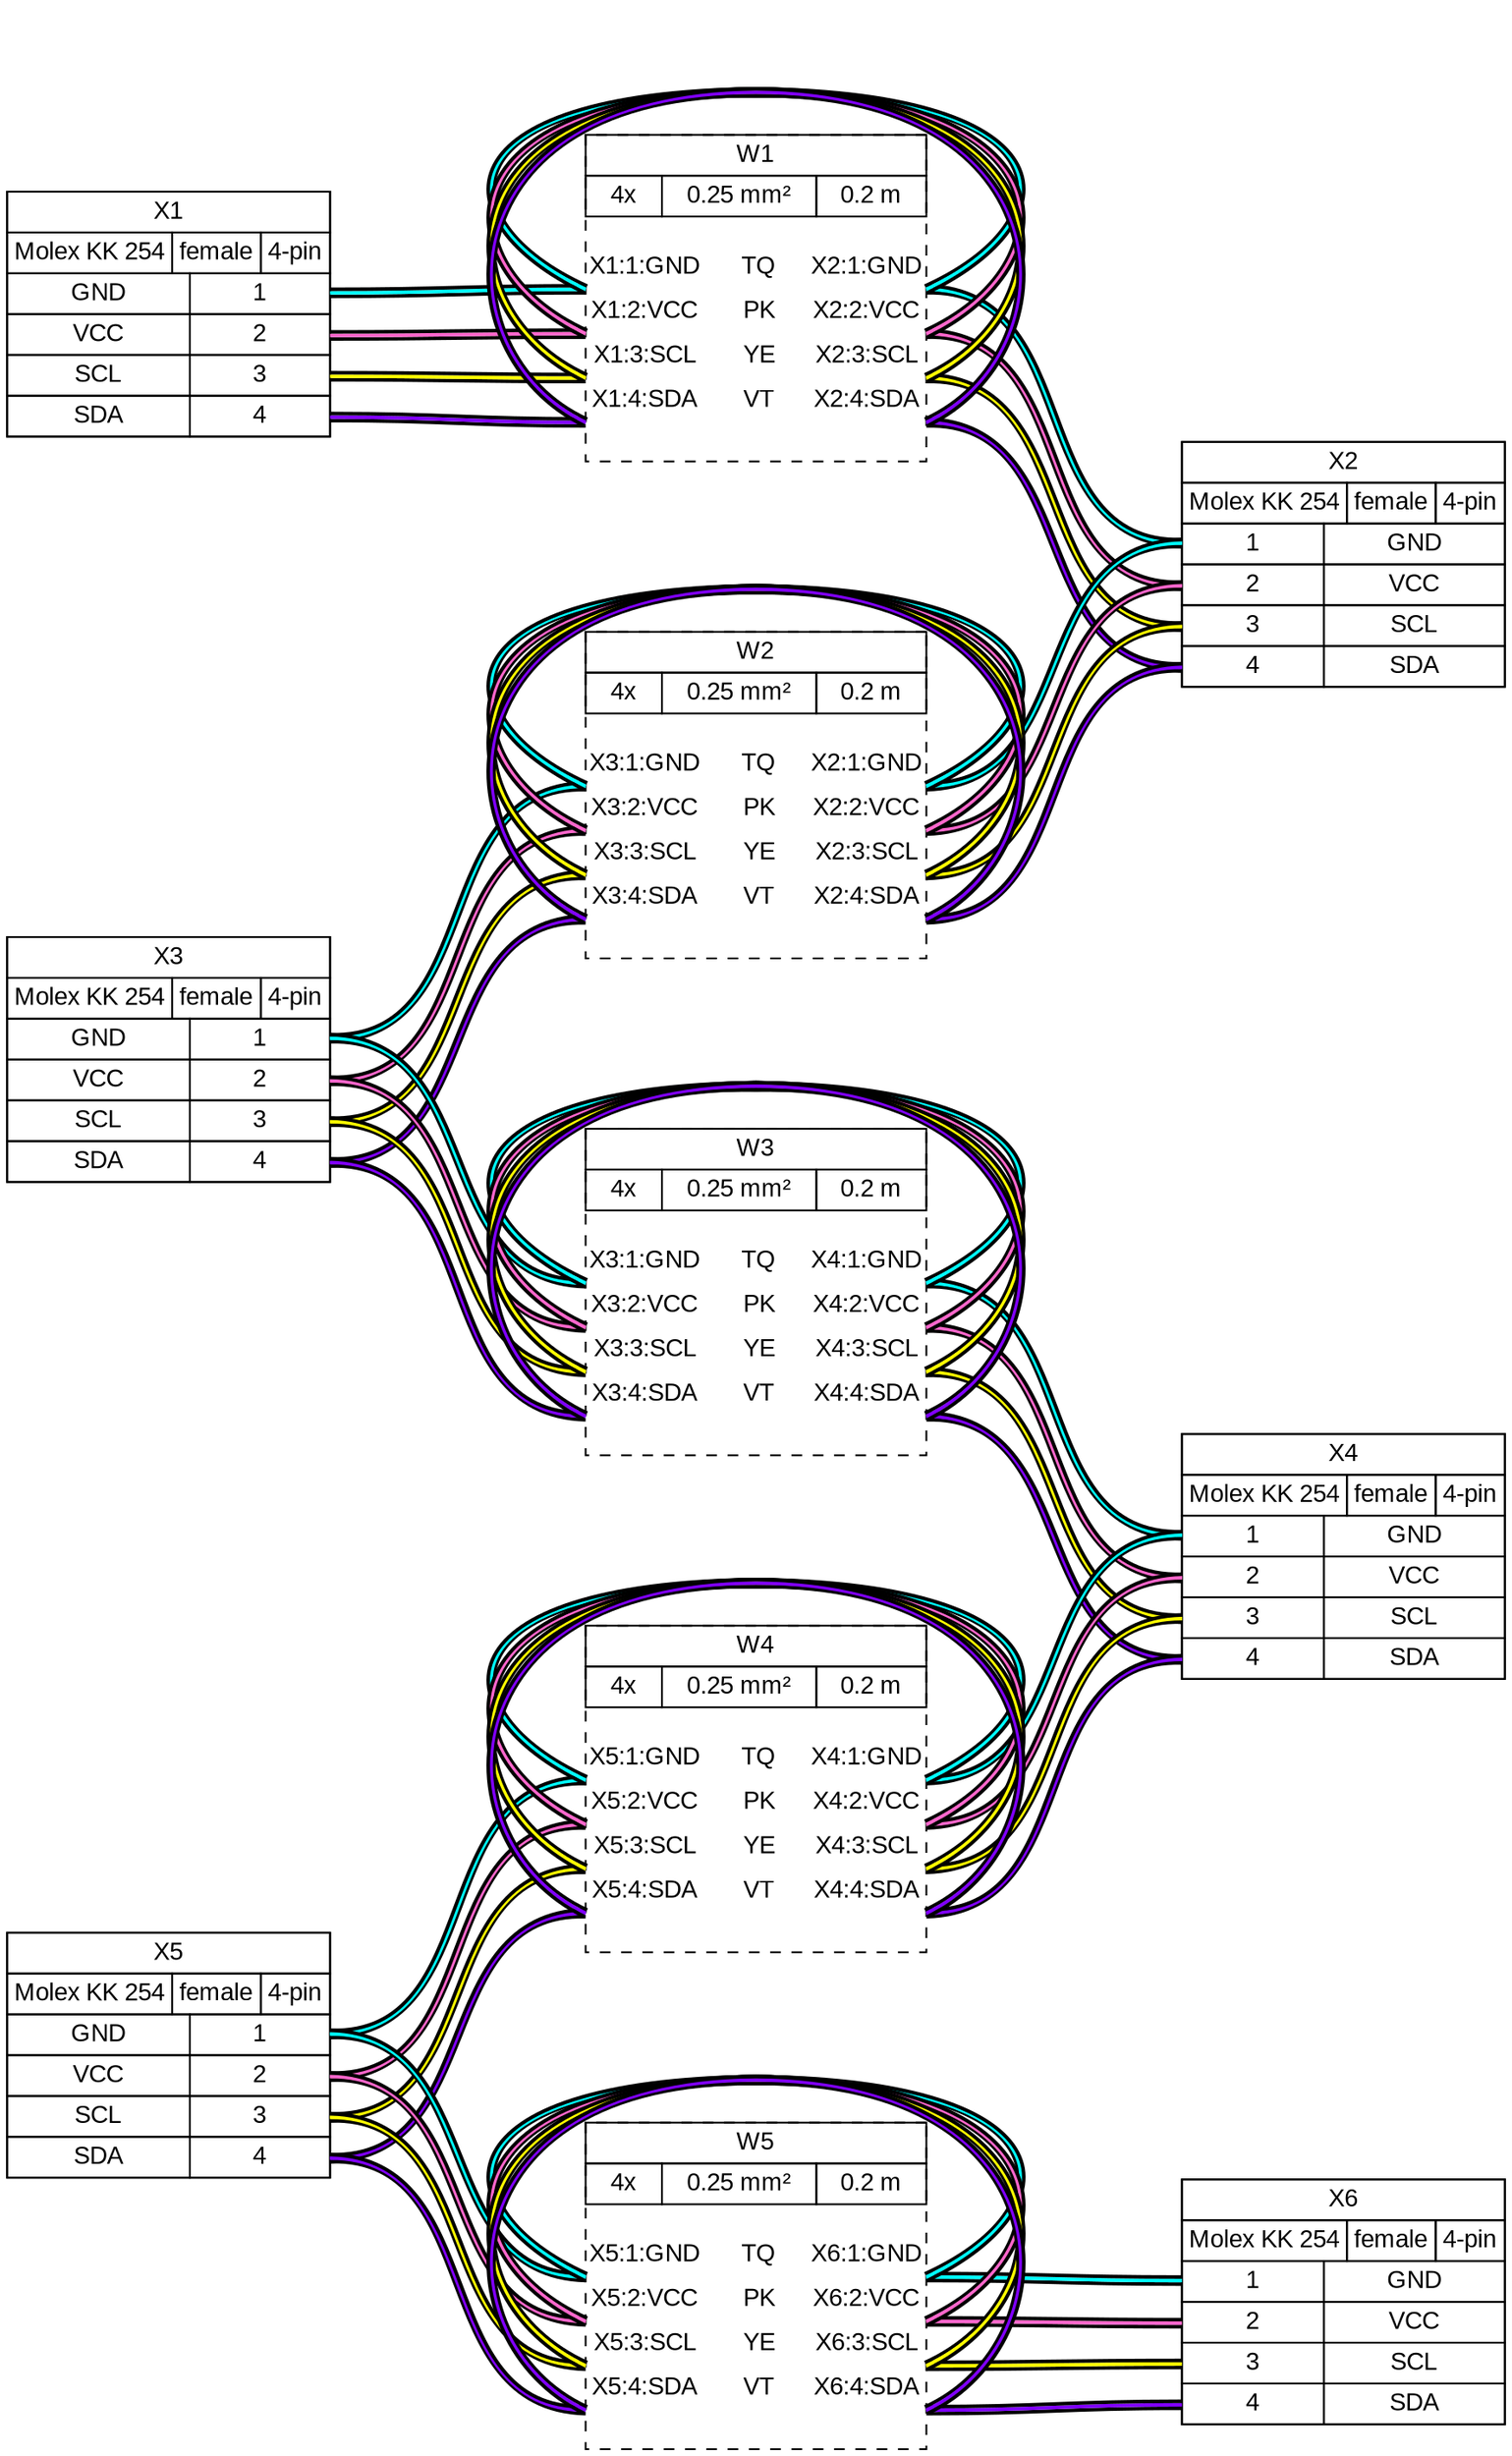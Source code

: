 graph {
// Graph generated by WireViz 0.5-dev
// https://github.com/formatc1702/WireViz
	graph [bgcolor="#FFFFFF" fontname=arial nodesep=0.33 rankdir=LR ranksep=2]
	node [fillcolor="#FFFFFF" fontname=arial height=0 margin=0 shape=none style=filled width=0]
	edge [fontname=arial style=bold]
	edge [headclip=true style=bold tailclip=true]
	X1 [label=<
<table border="0" cellspacing="0" cellpadding="0">
 <tr><td>
  <table border="0" cellspacing="0" cellpadding="3" cellborder="1"><tr>
   <td balign="left">X1</td>
  </tr></table>
 </td></tr>
 <tr><td>
  <table border="0" cellspacing="0" cellpadding="3" cellborder="1"><tr>
   <td balign="left">Molex KK 254</td>
   <td balign="left">female</td>
   <td balign="left">4-pin</td>
  </tr></table>
 </td></tr>
 <tr><td>
  <table border="0" cellspacing="0" cellpadding="3" cellborder="1">
   <tr>
    <td>GND</td>
    <td port="p1r">1</td>
   </tr>
   <tr>
    <td>VCC</td>
    <td port="p2r">2</td>
   </tr>
   <tr>
    <td>SCL</td>
    <td port="p3r">3</td>
   </tr>
   <tr>
    <td>SDA</td>
    <td port="p4r">4</td>
   </tr>
  </table>
 </td></tr>
</table>
> fillcolor="#FFFFFF" shape=box style=filled]
	edge [headclip=true style=bold tailclip=true]
	X2 [label=<
<table border="0" cellspacing="0" cellpadding="0">
 <tr><td>
  <table border="0" cellspacing="0" cellpadding="3" cellborder="1"><tr>
   <td balign="left">X2</td>
  </tr></table>
 </td></tr>
 <tr><td>
  <table border="0" cellspacing="0" cellpadding="3" cellborder="1"><tr>
   <td balign="left">Molex KK 254</td>
   <td balign="left">female</td>
   <td balign="left">4-pin</td>
  </tr></table>
 </td></tr>
 <tr><td>
  <table border="0" cellspacing="0" cellpadding="3" cellborder="1">
   <tr>
    <td port="p1l">1</td>
    <td>GND</td>
   </tr>
   <tr>
    <td port="p2l">2</td>
    <td>VCC</td>
   </tr>
   <tr>
    <td port="p3l">3</td>
    <td>SCL</td>
   </tr>
   <tr>
    <td port="p4l">4</td>
    <td>SDA</td>
   </tr>
  </table>
 </td></tr>
</table>
> fillcolor="#FFFFFF" shape=box style=filled]
	edge [headclip=true style=bold tailclip=true]
	X3 [label=<
<table border="0" cellspacing="0" cellpadding="0">
 <tr><td>
  <table border="0" cellspacing="0" cellpadding="3" cellborder="1"><tr>
   <td balign="left">X3</td>
  </tr></table>
 </td></tr>
 <tr><td>
  <table border="0" cellspacing="0" cellpadding="3" cellborder="1"><tr>
   <td balign="left">Molex KK 254</td>
   <td balign="left">female</td>
   <td balign="left">4-pin</td>
  </tr></table>
 </td></tr>
 <tr><td>
  <table border="0" cellspacing="0" cellpadding="3" cellborder="1">
   <tr>
    <td>GND</td>
    <td port="p1r">1</td>
   </tr>
   <tr>
    <td>VCC</td>
    <td port="p2r">2</td>
   </tr>
   <tr>
    <td>SCL</td>
    <td port="p3r">3</td>
   </tr>
   <tr>
    <td>SDA</td>
    <td port="p4r">4</td>
   </tr>
  </table>
 </td></tr>
</table>
> fillcolor="#FFFFFF" shape=box style=filled]
	edge [headclip=true style=bold tailclip=true]
	X4 [label=<
<table border="0" cellspacing="0" cellpadding="0">
 <tr><td>
  <table border="0" cellspacing="0" cellpadding="3" cellborder="1"><tr>
   <td balign="left">X4</td>
  </tr></table>
 </td></tr>
 <tr><td>
  <table border="0" cellspacing="0" cellpadding="3" cellborder="1"><tr>
   <td balign="left">Molex KK 254</td>
   <td balign="left">female</td>
   <td balign="left">4-pin</td>
  </tr></table>
 </td></tr>
 <tr><td>
  <table border="0" cellspacing="0" cellpadding="3" cellborder="1">
   <tr>
    <td port="p1l">1</td>
    <td>GND</td>
   </tr>
   <tr>
    <td port="p2l">2</td>
    <td>VCC</td>
   </tr>
   <tr>
    <td port="p3l">3</td>
    <td>SCL</td>
   </tr>
   <tr>
    <td port="p4l">4</td>
    <td>SDA</td>
   </tr>
  </table>
 </td></tr>
</table>
> fillcolor="#FFFFFF" shape=box style=filled]
	edge [headclip=true style=bold tailclip=true]
	X5 [label=<
<table border="0" cellspacing="0" cellpadding="0">
 <tr><td>
  <table border="0" cellspacing="0" cellpadding="3" cellborder="1"><tr>
   <td balign="left">X5</td>
  </tr></table>
 </td></tr>
 <tr><td>
  <table border="0" cellspacing="0" cellpadding="3" cellborder="1"><tr>
   <td balign="left">Molex KK 254</td>
   <td balign="left">female</td>
   <td balign="left">4-pin</td>
  </tr></table>
 </td></tr>
 <tr><td>
  <table border="0" cellspacing="0" cellpadding="3" cellborder="1">
   <tr>
    <td>GND</td>
    <td port="p1r">1</td>
   </tr>
   <tr>
    <td>VCC</td>
    <td port="p2r">2</td>
   </tr>
   <tr>
    <td>SCL</td>
    <td port="p3r">3</td>
   </tr>
   <tr>
    <td>SDA</td>
    <td port="p4r">4</td>
   </tr>
  </table>
 </td></tr>
</table>
> fillcolor="#FFFFFF" shape=box style=filled]
	edge [headclip=true style=bold tailclip=true]
	X6 [label=<
<table border="0" cellspacing="0" cellpadding="0">
 <tr><td>
  <table border="0" cellspacing="0" cellpadding="3" cellborder="1"><tr>
   <td balign="left">X6</td>
  </tr></table>
 </td></tr>
 <tr><td>
  <table border="0" cellspacing="0" cellpadding="3" cellborder="1"><tr>
   <td balign="left">Molex KK 254</td>
   <td balign="left">female</td>
   <td balign="left">4-pin</td>
  </tr></table>
 </td></tr>
 <tr><td>
  <table border="0" cellspacing="0" cellpadding="3" cellborder="1">
   <tr>
    <td port="p1l">1</td>
    <td>GND</td>
   </tr>
   <tr>
    <td port="p2l">2</td>
    <td>VCC</td>
   </tr>
   <tr>
    <td port="p3l">3</td>
    <td>SCL</td>
   </tr>
   <tr>
    <td port="p4l">4</td>
    <td>SDA</td>
   </tr>
  </table>
 </td></tr>
</table>
> fillcolor="#FFFFFF" shape=box style=filled]
	edge [color="#000000:#00ffff:#000000"]
	X1:p1r:e -- W1:w1:w
	W1:w1:e -- X2:p1l:w
	W1:w1:w -- W1:w1:e [straight=straight]
	edge [color="#000000:#ff66cc:#000000"]
	X1:p2r:e -- W1:w2:w
	W1:w2:e -- X2:p2l:w
	W1:w2:w -- W1:w2:e [straight=straight]
	edge [color="#000000:#ffff00:#000000"]
	X1:p3r:e -- W1:w3:w
	W1:w3:e -- X2:p3l:w
	W1:w3:w -- W1:w3:e [straight=straight]
	edge [color="#000000:#8000ff:#000000"]
	X1:p4r:e -- W1:w4:w
	W1:w4:e -- X2:p4l:w
	W1:w4:w -- W1:w4:e [straight=straight]
	W1 [label=<
<table border="0" cellspacing="0" cellpadding="0">
 <tr><td>
  <table border="0" cellspacing="0" cellpadding="3" cellborder="1"><tr>
   <td balign="left">W1</td>
  </tr></table>
 </td></tr>
 <tr><td>
  <table border="0" cellspacing="0" cellpadding="3" cellborder="1"><tr>
   <td balign="left">4x</td>
   <td balign="left">0.25 mm²</td>
   <td balign="left">0.2 m</td>
  </tr></table>
 </td></tr>
 <tr><td>
  <table border="0" cellspacing="0" cellborder="0">
   <tr><td>&nbsp;</td></tr>
   <tr>
    <td>X1:1:GND</td>
    <td>
     TQ
    </td>
    <td>X2:1:GND</td>
   </tr>
   <tr>
    <td colspan="3" border="0" cellspacing="0" cellpadding="0" port="w1" height="6">
     <table cellspacing="0" cellborder="0" border="0">
    <tr><td colspan="3" cellpadding="0" height="6" border="0"></td></tr>
     </table>
    </td>
   </tr>
   <tr>
    <td>X1:2:VCC</td>
    <td>
     PK
    </td>
    <td>X2:2:VCC</td>
   </tr>
   <tr>
    <td colspan="3" border="0" cellspacing="0" cellpadding="0" port="w2" height="6">
     <table cellspacing="0" cellborder="0" border="0">
    <tr><td colspan="3" cellpadding="0" height="6" border="0"></td></tr>
     </table>
    </td>
   </tr>
   <tr>
    <td>X1:3:SCL</td>
    <td>
     YE
    </td>
    <td>X2:3:SCL</td>
   </tr>
   <tr>
    <td colspan="3" border="0" cellspacing="0" cellpadding="0" port="w3" height="6">
     <table cellspacing="0" cellborder="0" border="0">
    <tr><td colspan="3" cellpadding="0" height="6" border="0"></td></tr>
     </table>
    </td>
   </tr>
   <tr>
    <td>X1:4:SDA</td>
    <td>
     VT
    </td>
    <td>X2:4:SDA</td>
   </tr>
   <tr>
    <td colspan="3" border="0" cellspacing="0" cellpadding="0" port="w4" height="6">
     <table cellspacing="0" cellborder="0" border="0">
    <tr><td colspan="3" cellpadding="0" height="6" border="0"></td></tr>
     </table>
    </td>
   </tr>
   <tr><td>&nbsp;</td></tr>
  </table>
 </td></tr>
</table>
> fillcolor="#FFFFFF" shape=box style="filled,dashed"]
	edge [color="#000000:#00ffff:#000000"]
	X3:p1r:e -- W2:w1:w
	W2:w1:e -- X2:p1l:w
	W2:w1:w -- W2:w1:e [straight=straight]
	edge [color="#000000:#ff66cc:#000000"]
	X3:p2r:e -- W2:w2:w
	W2:w2:e -- X2:p2l:w
	W2:w2:w -- W2:w2:e [straight=straight]
	edge [color="#000000:#ffff00:#000000"]
	X3:p3r:e -- W2:w3:w
	W2:w3:e -- X2:p3l:w
	W2:w3:w -- W2:w3:e [straight=straight]
	edge [color="#000000:#8000ff:#000000"]
	X3:p4r:e -- W2:w4:w
	W2:w4:e -- X2:p4l:w
	W2:w4:w -- W2:w4:e [straight=straight]
	W2 [label=<
<table border="0" cellspacing="0" cellpadding="0">
 <tr><td>
  <table border="0" cellspacing="0" cellpadding="3" cellborder="1"><tr>
   <td balign="left">W2</td>
  </tr></table>
 </td></tr>
 <tr><td>
  <table border="0" cellspacing="0" cellpadding="3" cellborder="1"><tr>
   <td balign="left">4x</td>
   <td balign="left">0.25 mm²</td>
   <td balign="left">0.2 m</td>
  </tr></table>
 </td></tr>
 <tr><td>
  <table border="0" cellspacing="0" cellborder="0">
   <tr><td>&nbsp;</td></tr>
   <tr>
    <td>X3:1:GND</td>
    <td>
     TQ
    </td>
    <td>X2:1:GND</td>
   </tr>
   <tr>
    <td colspan="3" border="0" cellspacing="0" cellpadding="0" port="w1" height="6">
     <table cellspacing="0" cellborder="0" border="0">
    <tr><td colspan="3" cellpadding="0" height="6" border="0"></td></tr>
     </table>
    </td>
   </tr>
   <tr>
    <td>X3:2:VCC</td>
    <td>
     PK
    </td>
    <td>X2:2:VCC</td>
   </tr>
   <tr>
    <td colspan="3" border="0" cellspacing="0" cellpadding="0" port="w2" height="6">
     <table cellspacing="0" cellborder="0" border="0">
    <tr><td colspan="3" cellpadding="0" height="6" border="0"></td></tr>
     </table>
    </td>
   </tr>
   <tr>
    <td>X3:3:SCL</td>
    <td>
     YE
    </td>
    <td>X2:3:SCL</td>
   </tr>
   <tr>
    <td colspan="3" border="0" cellspacing="0" cellpadding="0" port="w3" height="6">
     <table cellspacing="0" cellborder="0" border="0">
    <tr><td colspan="3" cellpadding="0" height="6" border="0"></td></tr>
     </table>
    </td>
   </tr>
   <tr>
    <td>X3:4:SDA</td>
    <td>
     VT
    </td>
    <td>X2:4:SDA</td>
   </tr>
   <tr>
    <td colspan="3" border="0" cellspacing="0" cellpadding="0" port="w4" height="6">
     <table cellspacing="0" cellborder="0" border="0">
    <tr><td colspan="3" cellpadding="0" height="6" border="0"></td></tr>
     </table>
    </td>
   </tr>
   <tr><td>&nbsp;</td></tr>
  </table>
 </td></tr>
</table>
> fillcolor="#FFFFFF" shape=box style="filled,dashed"]
	edge [color="#000000:#00ffff:#000000"]
	X3:p1r:e -- W3:w1:w
	W3:w1:e -- X4:p1l:w
	W3:w1:w -- W3:w1:e [straight=straight]
	edge [color="#000000:#ff66cc:#000000"]
	X3:p2r:e -- W3:w2:w
	W3:w2:e -- X4:p2l:w
	W3:w2:w -- W3:w2:e [straight=straight]
	edge [color="#000000:#ffff00:#000000"]
	X3:p3r:e -- W3:w3:w
	W3:w3:e -- X4:p3l:w
	W3:w3:w -- W3:w3:e [straight=straight]
	edge [color="#000000:#8000ff:#000000"]
	X3:p4r:e -- W3:w4:w
	W3:w4:e -- X4:p4l:w
	W3:w4:w -- W3:w4:e [straight=straight]
	W3 [label=<
<table border="0" cellspacing="0" cellpadding="0">
 <tr><td>
  <table border="0" cellspacing="0" cellpadding="3" cellborder="1"><tr>
   <td balign="left">W3</td>
  </tr></table>
 </td></tr>
 <tr><td>
  <table border="0" cellspacing="0" cellpadding="3" cellborder="1"><tr>
   <td balign="left">4x</td>
   <td balign="left">0.25 mm²</td>
   <td balign="left">0.2 m</td>
  </tr></table>
 </td></tr>
 <tr><td>
  <table border="0" cellspacing="0" cellborder="0">
   <tr><td>&nbsp;</td></tr>
   <tr>
    <td>X3:1:GND</td>
    <td>
     TQ
    </td>
    <td>X4:1:GND</td>
   </tr>
   <tr>
    <td colspan="3" border="0" cellspacing="0" cellpadding="0" port="w1" height="6">
     <table cellspacing="0" cellborder="0" border="0">
    <tr><td colspan="3" cellpadding="0" height="6" border="0"></td></tr>
     </table>
    </td>
   </tr>
   <tr>
    <td>X3:2:VCC</td>
    <td>
     PK
    </td>
    <td>X4:2:VCC</td>
   </tr>
   <tr>
    <td colspan="3" border="0" cellspacing="0" cellpadding="0" port="w2" height="6">
     <table cellspacing="0" cellborder="0" border="0">
    <tr><td colspan="3" cellpadding="0" height="6" border="0"></td></tr>
     </table>
    </td>
   </tr>
   <tr>
    <td>X3:3:SCL</td>
    <td>
     YE
    </td>
    <td>X4:3:SCL</td>
   </tr>
   <tr>
    <td colspan="3" border="0" cellspacing="0" cellpadding="0" port="w3" height="6">
     <table cellspacing="0" cellborder="0" border="0">
    <tr><td colspan="3" cellpadding="0" height="6" border="0"></td></tr>
     </table>
    </td>
   </tr>
   <tr>
    <td>X3:4:SDA</td>
    <td>
     VT
    </td>
    <td>X4:4:SDA</td>
   </tr>
   <tr>
    <td colspan="3" border="0" cellspacing="0" cellpadding="0" port="w4" height="6">
     <table cellspacing="0" cellborder="0" border="0">
    <tr><td colspan="3" cellpadding="0" height="6" border="0"></td></tr>
     </table>
    </td>
   </tr>
   <tr><td>&nbsp;</td></tr>
  </table>
 </td></tr>
</table>
> fillcolor="#FFFFFF" shape=box style="filled,dashed"]
	edge [color="#000000:#00ffff:#000000"]
	X5:p1r:e -- W4:w1:w
	W4:w1:e -- X4:p1l:w
	W4:w1:w -- W4:w1:e [straight=straight]
	edge [color="#000000:#ff66cc:#000000"]
	X5:p2r:e -- W4:w2:w
	W4:w2:e -- X4:p2l:w
	W4:w2:w -- W4:w2:e [straight=straight]
	edge [color="#000000:#ffff00:#000000"]
	X5:p3r:e -- W4:w3:w
	W4:w3:e -- X4:p3l:w
	W4:w3:w -- W4:w3:e [straight=straight]
	edge [color="#000000:#8000ff:#000000"]
	X5:p4r:e -- W4:w4:w
	W4:w4:e -- X4:p4l:w
	W4:w4:w -- W4:w4:e [straight=straight]
	W4 [label=<
<table border="0" cellspacing="0" cellpadding="0">
 <tr><td>
  <table border="0" cellspacing="0" cellpadding="3" cellborder="1"><tr>
   <td balign="left">W4</td>
  </tr></table>
 </td></tr>
 <tr><td>
  <table border="0" cellspacing="0" cellpadding="3" cellborder="1"><tr>
   <td balign="left">4x</td>
   <td balign="left">0.25 mm²</td>
   <td balign="left">0.2 m</td>
  </tr></table>
 </td></tr>
 <tr><td>
  <table border="0" cellspacing="0" cellborder="0">
   <tr><td>&nbsp;</td></tr>
   <tr>
    <td>X5:1:GND</td>
    <td>
     TQ
    </td>
    <td>X4:1:GND</td>
   </tr>
   <tr>
    <td colspan="3" border="0" cellspacing="0" cellpadding="0" port="w1" height="6">
     <table cellspacing="0" cellborder="0" border="0">
    <tr><td colspan="3" cellpadding="0" height="6" border="0"></td></tr>
     </table>
    </td>
   </tr>
   <tr>
    <td>X5:2:VCC</td>
    <td>
     PK
    </td>
    <td>X4:2:VCC</td>
   </tr>
   <tr>
    <td colspan="3" border="0" cellspacing="0" cellpadding="0" port="w2" height="6">
     <table cellspacing="0" cellborder="0" border="0">
    <tr><td colspan="3" cellpadding="0" height="6" border="0"></td></tr>
     </table>
    </td>
   </tr>
   <tr>
    <td>X5:3:SCL</td>
    <td>
     YE
    </td>
    <td>X4:3:SCL</td>
   </tr>
   <tr>
    <td colspan="3" border="0" cellspacing="0" cellpadding="0" port="w3" height="6">
     <table cellspacing="0" cellborder="0" border="0">
    <tr><td colspan="3" cellpadding="0" height="6" border="0"></td></tr>
     </table>
    </td>
   </tr>
   <tr>
    <td>X5:4:SDA</td>
    <td>
     VT
    </td>
    <td>X4:4:SDA</td>
   </tr>
   <tr>
    <td colspan="3" border="0" cellspacing="0" cellpadding="0" port="w4" height="6">
     <table cellspacing="0" cellborder="0" border="0">
    <tr><td colspan="3" cellpadding="0" height="6" border="0"></td></tr>
     </table>
    </td>
   </tr>
   <tr><td>&nbsp;</td></tr>
  </table>
 </td></tr>
</table>
> fillcolor="#FFFFFF" shape=box style="filled,dashed"]
	edge [color="#000000:#00ffff:#000000"]
	X5:p1r:e -- W5:w1:w
	W5:w1:e -- X6:p1l:w
	W5:w1:w -- W5:w1:e [straight=straight]
	edge [color="#000000:#ff66cc:#000000"]
	X5:p2r:e -- W5:w2:w
	W5:w2:e -- X6:p2l:w
	W5:w2:w -- W5:w2:e [straight=straight]
	edge [color="#000000:#ffff00:#000000"]
	X5:p3r:e -- W5:w3:w
	W5:w3:e -- X6:p3l:w
	W5:w3:w -- W5:w3:e [straight=straight]
	edge [color="#000000:#8000ff:#000000"]
	X5:p4r:e -- W5:w4:w
	W5:w4:e -- X6:p4l:w
	W5:w4:w -- W5:w4:e [straight=straight]
	W5 [label=<
<table border="0" cellspacing="0" cellpadding="0">
 <tr><td>
  <table border="0" cellspacing="0" cellpadding="3" cellborder="1"><tr>
   <td balign="left">W5</td>
  </tr></table>
 </td></tr>
 <tr><td>
  <table border="0" cellspacing="0" cellpadding="3" cellborder="1"><tr>
   <td balign="left">4x</td>
   <td balign="left">0.25 mm²</td>
   <td balign="left">0.2 m</td>
  </tr></table>
 </td></tr>
 <tr><td>
  <table border="0" cellspacing="0" cellborder="0">
   <tr><td>&nbsp;</td></tr>
   <tr>
    <td>X5:1:GND</td>
    <td>
     TQ
    </td>
    <td>X6:1:GND</td>
   </tr>
   <tr>
    <td colspan="3" border="0" cellspacing="0" cellpadding="0" port="w1" height="6">
     <table cellspacing="0" cellborder="0" border="0">
    <tr><td colspan="3" cellpadding="0" height="6" border="0"></td></tr>
     </table>
    </td>
   </tr>
   <tr>
    <td>X5:2:VCC</td>
    <td>
     PK
    </td>
    <td>X6:2:VCC</td>
   </tr>
   <tr>
    <td colspan="3" border="0" cellspacing="0" cellpadding="0" port="w2" height="6">
     <table cellspacing="0" cellborder="0" border="0">
    <tr><td colspan="3" cellpadding="0" height="6" border="0"></td></tr>
     </table>
    </td>
   </tr>
   <tr>
    <td>X5:3:SCL</td>
    <td>
     YE
    </td>
    <td>X6:3:SCL</td>
   </tr>
   <tr>
    <td colspan="3" border="0" cellspacing="0" cellpadding="0" port="w3" height="6">
     <table cellspacing="0" cellborder="0" border="0">
    <tr><td colspan="3" cellpadding="0" height="6" border="0"></td></tr>
     </table>
    </td>
   </tr>
   <tr>
    <td>X5:4:SDA</td>
    <td>
     VT
    </td>
    <td>X6:4:SDA</td>
   </tr>
   <tr>
    <td colspan="3" border="0" cellspacing="0" cellpadding="0" port="w4" height="6">
     <table cellspacing="0" cellborder="0" border="0">
    <tr><td colspan="3" cellpadding="0" height="6" border="0"></td></tr>
     </table>
    </td>
   </tr>
   <tr><td>&nbsp;</td></tr>
  </table>
 </td></tr>
</table>
> fillcolor="#FFFFFF" shape=box style="filled,dashed"]
}
